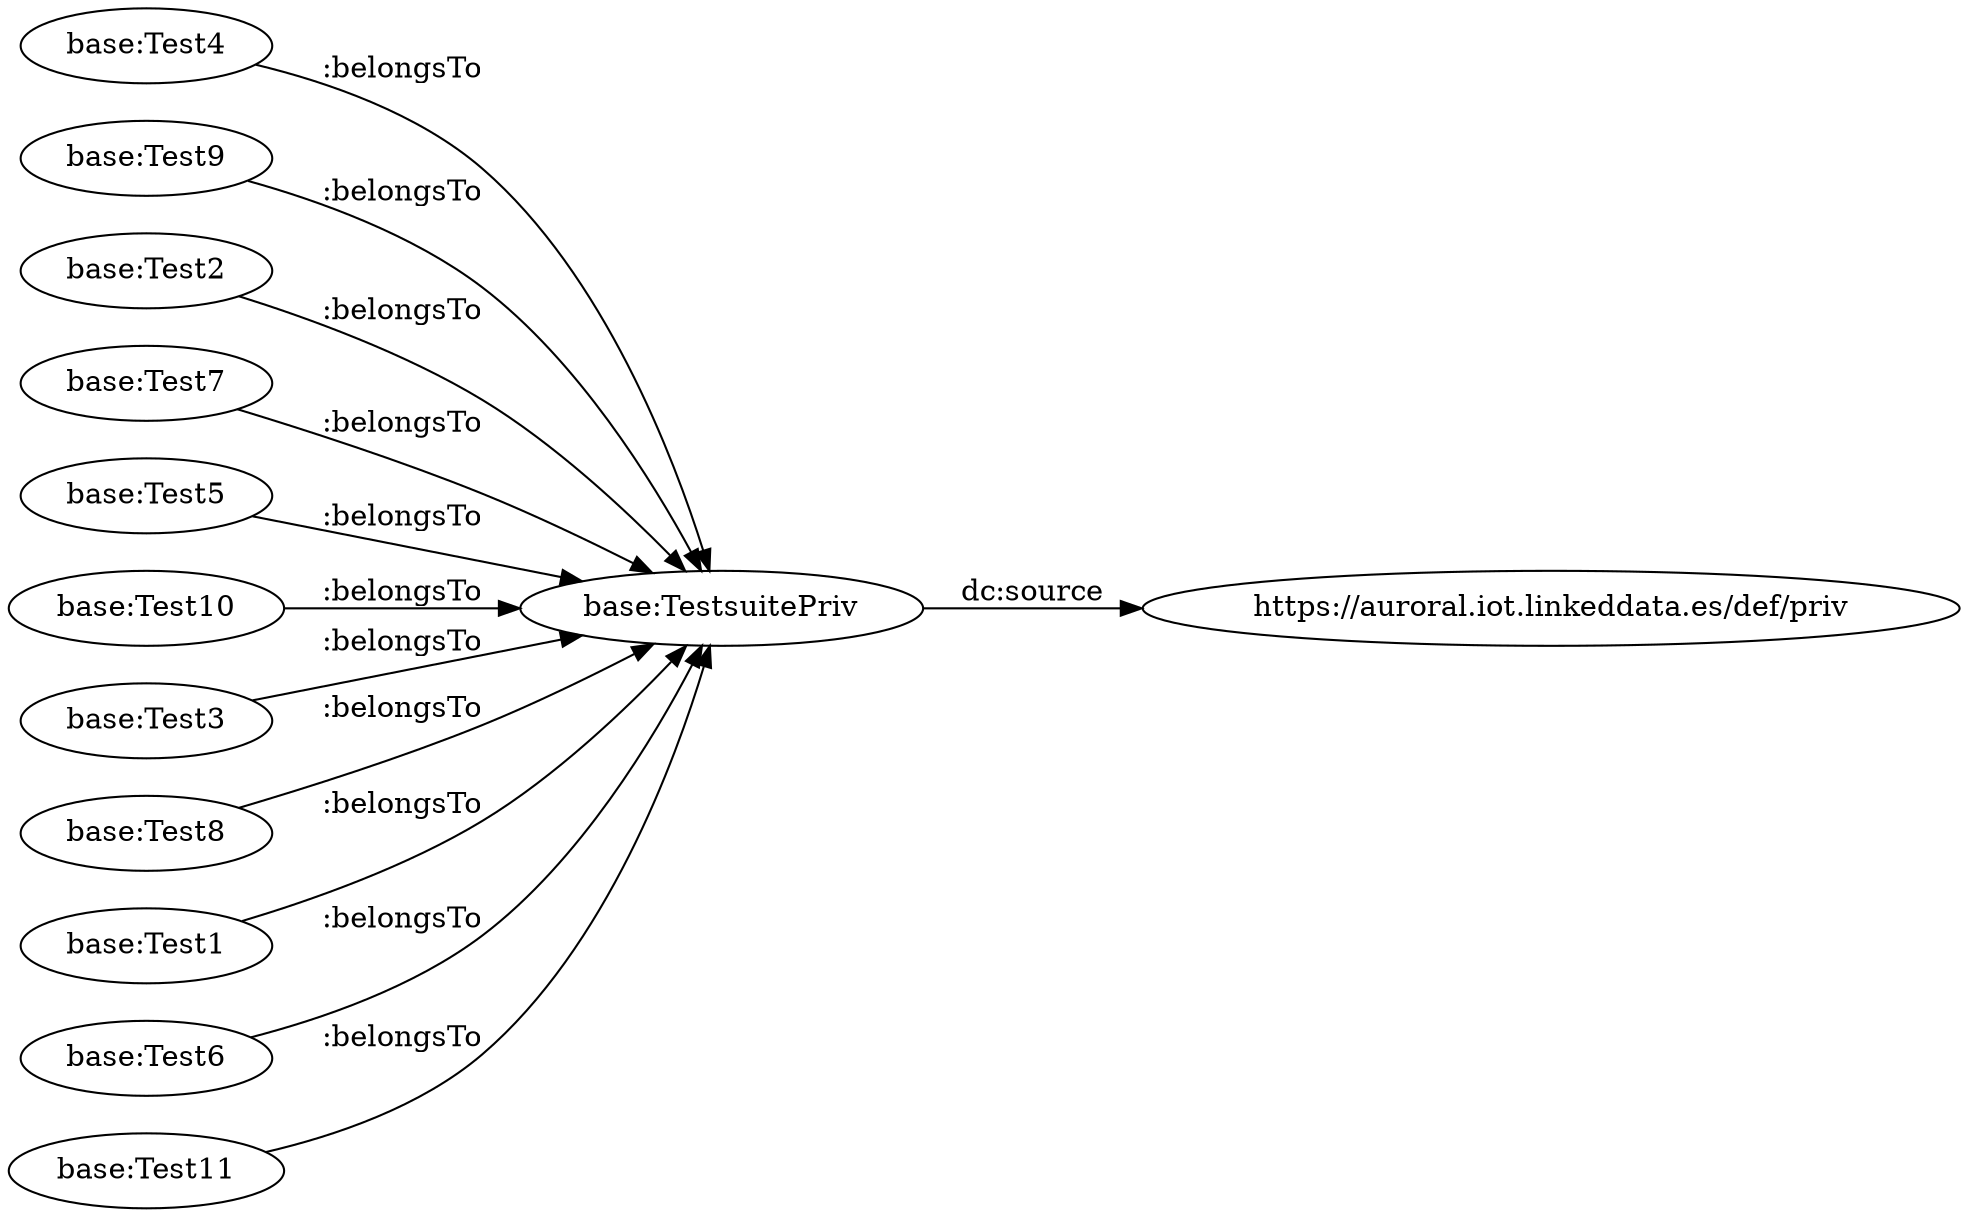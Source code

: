 digraph ar2dtool_diagram { 
rankdir=LR;
size="1501"
	"base:Test4" -> "base:TestsuitePriv" [ label = ":belongsTo" ];
	"base:Test9" -> "base:TestsuitePriv" [ label = ":belongsTo" ];
	"base:Test2" -> "base:TestsuitePriv" [ label = ":belongsTo" ];
	"base:Test7" -> "base:TestsuitePriv" [ label = ":belongsTo" ];
	"base:Test5" -> "base:TestsuitePriv" [ label = ":belongsTo" ];
	"base:Test10" -> "base:TestsuitePriv" [ label = ":belongsTo" ];
	"base:Test3" -> "base:TestsuitePriv" [ label = ":belongsTo" ];
	"base:Test8" -> "base:TestsuitePriv" [ label = ":belongsTo" ];
	"base:Test1" -> "base:TestsuitePriv" [ label = ":belongsTo" ];
	"base:TestsuitePriv" -> "https://auroral.iot.linkeddata.es/def/priv" [ label = "dc:source" ];
	"base:Test6" -> "base:TestsuitePriv" [ label = ":belongsTo" ];
	"base:Test11" -> "base:TestsuitePriv" [ label = ":belongsTo" ];

}
